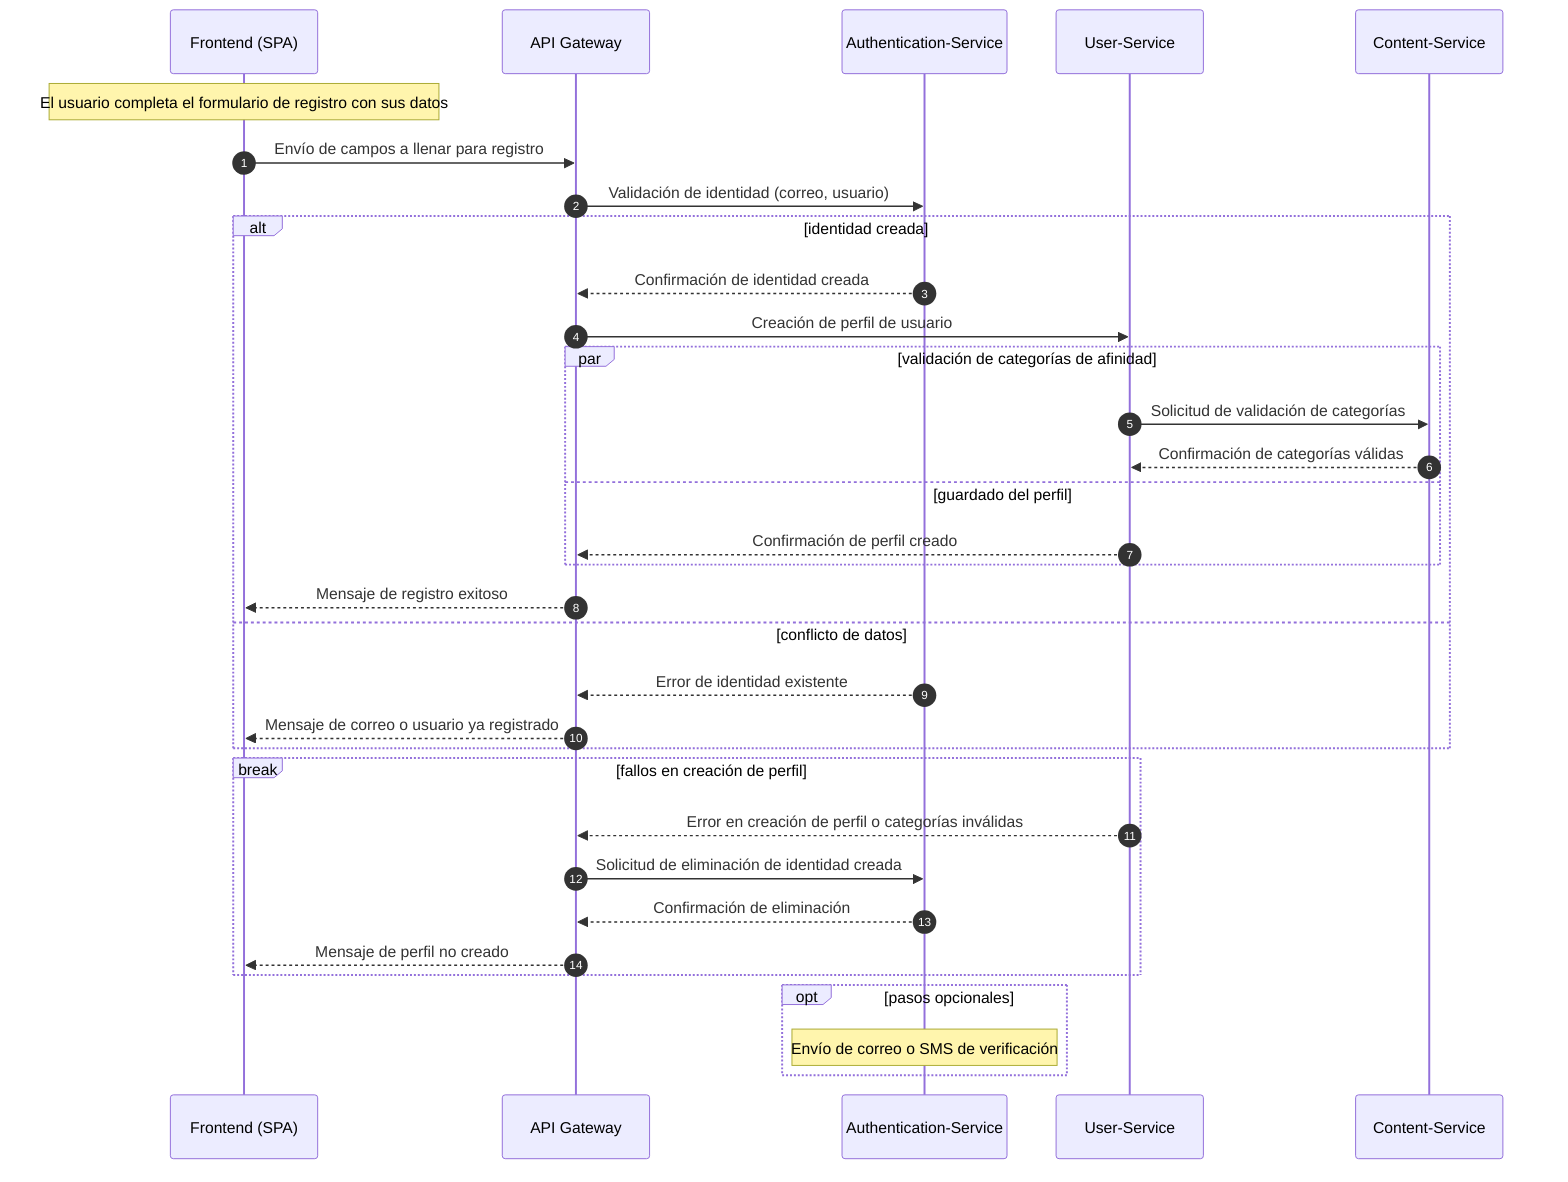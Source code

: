 sequenceDiagram
autonumber
participant FE as Frontend (SPA)
participant GW as API Gateway
participant AUTH as Authentication-Service
participant USR as User-Service
participant CT as Content-Service

Note over FE: El usuario completa el formulario de registro con sus datos

FE->>GW: Envío de campos a llenar para registro
GW->>AUTH: Validación de identidad (correo, usuario)

alt identidad creada
  AUTH-->>GW: Confirmación de identidad creada
  GW->>USR: Creación de perfil de usuario
  par validación de categorías de afinidad
    USR->>CT: Solicitud de validación de categorías
    CT-->>USR: Confirmación de categorías válidas
  and guardado del perfil
    USR-->>GW: Confirmación de perfil creado
  end
  GW-->>FE: Mensaje de registro exitoso
else conflicto de datos
  AUTH-->>GW: Error de identidad existente
  GW-->>FE: Mensaje de correo o usuario ya registrado
end

break fallos en creación de perfil
  USR-->>GW: Error en creación de perfil o categorías inválidas
  GW->>AUTH: Solicitud de eliminación de identidad creada
  AUTH-->>GW: Confirmación de eliminación
  GW-->>FE: Mensaje de perfil no creado
end

opt pasos opcionales
  Note over AUTH: Envío de correo o SMS de verificación
end